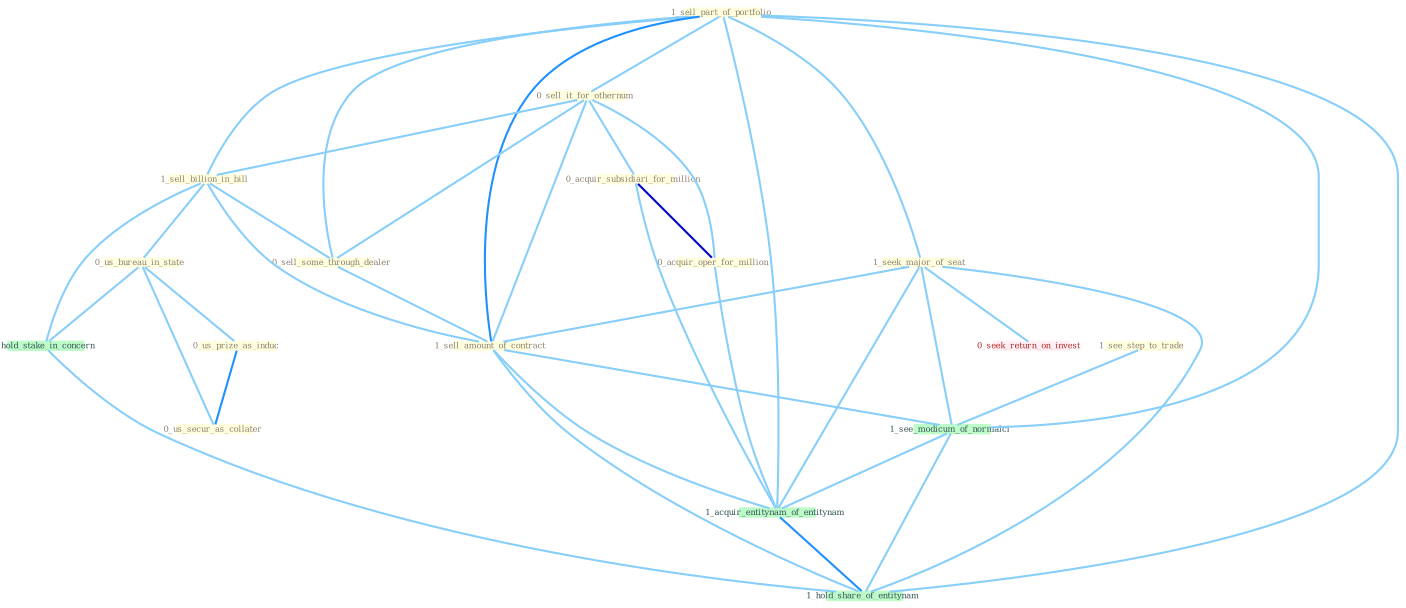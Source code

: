 Graph G{ 
    node
    [shape=polygon,style=filled,width=.5,height=.06,color="#BDFCC9",fixedsize=true,fontsize=4,
    fontcolor="#2f4f4f"];
    {node
    [color="#ffffe0", fontcolor="#8b7d6b"] "1_sell_part_of_portfolio " "0_sell_it_for_othernum " "1_sell_billion_in_bill " "0_acquir_subsidiari_for_million " "0_us_bureau_in_state " "1_seek_major_of_seat " "1_see_step_to_trade " "0_acquir_oper_for_million " "0_sell_some_through_dealer " "0_us_prize_as_induc " "0_us_secur_as_collater " "1_sell_amount_of_contract "}
{node [color="#fff0f5", fontcolor="#b22222"] "0_seek_return_on_invest "}
edge [color="#B0E2FF"];

	"1_sell_part_of_portfolio " -- "0_sell_it_for_othernum " [w="1", color="#87cefa" ];
	"1_sell_part_of_portfolio " -- "1_sell_billion_in_bill " [w="1", color="#87cefa" ];
	"1_sell_part_of_portfolio " -- "1_seek_major_of_seat " [w="1", color="#87cefa" ];
	"1_sell_part_of_portfolio " -- "0_sell_some_through_dealer " [w="1", color="#87cefa" ];
	"1_sell_part_of_portfolio " -- "1_sell_amount_of_contract " [w="2", color="#1e90ff" , len=0.8];
	"1_sell_part_of_portfolio " -- "1_see_modicum_of_normalci " [w="1", color="#87cefa" ];
	"1_sell_part_of_portfolio " -- "1_acquir_entitynam_of_entitynam " [w="1", color="#87cefa" ];
	"1_sell_part_of_portfolio " -- "1_hold_share_of_entitynam " [w="1", color="#87cefa" ];
	"0_sell_it_for_othernum " -- "1_sell_billion_in_bill " [w="1", color="#87cefa" ];
	"0_sell_it_for_othernum " -- "0_acquir_subsidiari_for_million " [w="1", color="#87cefa" ];
	"0_sell_it_for_othernum " -- "0_acquir_oper_for_million " [w="1", color="#87cefa" ];
	"0_sell_it_for_othernum " -- "0_sell_some_through_dealer " [w="1", color="#87cefa" ];
	"0_sell_it_for_othernum " -- "1_sell_amount_of_contract " [w="1", color="#87cefa" ];
	"1_sell_billion_in_bill " -- "0_us_bureau_in_state " [w="1", color="#87cefa" ];
	"1_sell_billion_in_bill " -- "0_sell_some_through_dealer " [w="1", color="#87cefa" ];
	"1_sell_billion_in_bill " -- "1_sell_amount_of_contract " [w="1", color="#87cefa" ];
	"1_sell_billion_in_bill " -- "1_hold_stake_in_concern " [w="1", color="#87cefa" ];
	"0_acquir_subsidiari_for_million " -- "0_acquir_oper_for_million " [w="3", color="#0000cd" , len=0.6];
	"0_acquir_subsidiari_for_million " -- "1_acquir_entitynam_of_entitynam " [w="1", color="#87cefa" ];
	"0_us_bureau_in_state " -- "0_us_prize_as_induc " [w="1", color="#87cefa" ];
	"0_us_bureau_in_state " -- "0_us_secur_as_collater " [w="1", color="#87cefa" ];
	"0_us_bureau_in_state " -- "1_hold_stake_in_concern " [w="1", color="#87cefa" ];
	"1_seek_major_of_seat " -- "1_sell_amount_of_contract " [w="1", color="#87cefa" ];
	"1_seek_major_of_seat " -- "0_seek_return_on_invest " [w="1", color="#87cefa" ];
	"1_seek_major_of_seat " -- "1_see_modicum_of_normalci " [w="1", color="#87cefa" ];
	"1_seek_major_of_seat " -- "1_acquir_entitynam_of_entitynam " [w="1", color="#87cefa" ];
	"1_seek_major_of_seat " -- "1_hold_share_of_entitynam " [w="1", color="#87cefa" ];
	"1_see_step_to_trade " -- "1_see_modicum_of_normalci " [w="1", color="#87cefa" ];
	"0_acquir_oper_for_million " -- "1_acquir_entitynam_of_entitynam " [w="1", color="#87cefa" ];
	"0_sell_some_through_dealer " -- "1_sell_amount_of_contract " [w="1", color="#87cefa" ];
	"0_us_prize_as_induc " -- "0_us_secur_as_collater " [w="2", color="#1e90ff" , len=0.8];
	"1_sell_amount_of_contract " -- "1_see_modicum_of_normalci " [w="1", color="#87cefa" ];
	"1_sell_amount_of_contract " -- "1_acquir_entitynam_of_entitynam " [w="1", color="#87cefa" ];
	"1_sell_amount_of_contract " -- "1_hold_share_of_entitynam " [w="1", color="#87cefa" ];
	"1_hold_stake_in_concern " -- "1_hold_share_of_entitynam " [w="1", color="#87cefa" ];
	"1_see_modicum_of_normalci " -- "1_acquir_entitynam_of_entitynam " [w="1", color="#87cefa" ];
	"1_see_modicum_of_normalci " -- "1_hold_share_of_entitynam " [w="1", color="#87cefa" ];
	"1_acquir_entitynam_of_entitynam " -- "1_hold_share_of_entitynam " [w="2", color="#1e90ff" , len=0.8];
}